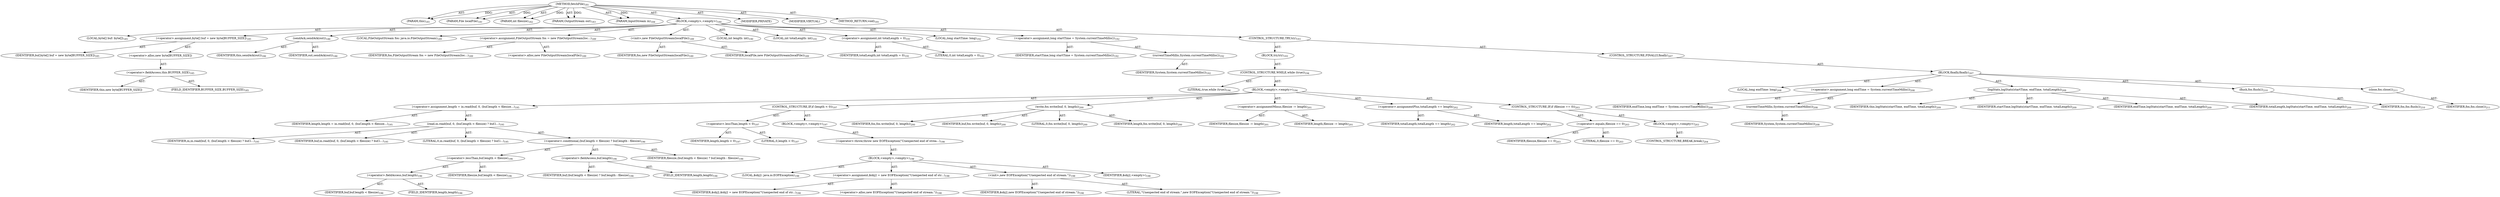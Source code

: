 digraph "fetchFile" {  
"111669149701" [label = <(METHOD,fetchFile)<SUB>181</SUB>> ]
"115964116995" [label = <(PARAM,this)<SUB>181</SUB>> ]
"115964117011" [label = <(PARAM,File localFile)<SUB>181</SUB>> ]
"115964117012" [label = <(PARAM,int filesize)<SUB>182</SUB>> ]
"115964117013" [label = <(PARAM,OutputStream out)<SUB>183</SUB>> ]
"115964117014" [label = <(PARAM,InputStream in)<SUB>184</SUB>> ]
"25769803799" [label = <(BLOCK,&lt;empty&gt;,&lt;empty&gt;)<SUB>184</SUB>> ]
"94489280531" [label = <(LOCAL,byte[] buf: byte[])<SUB>185</SUB>> ]
"30064771175" [label = <(&lt;operator&gt;.assignment,byte[] buf = new byte[BUFFER_SIZE])<SUB>185</SUB>> ]
"68719476853" [label = <(IDENTIFIER,buf,byte[] buf = new byte[BUFFER_SIZE])<SUB>185</SUB>> ]
"30064771176" [label = <(&lt;operator&gt;.alloc,new byte[BUFFER_SIZE])> ]
"30064771177" [label = <(&lt;operator&gt;.fieldAccess,this.BUFFER_SIZE)<SUB>185</SUB>> ]
"68719476854" [label = <(IDENTIFIER,this,new byte[BUFFER_SIZE])> ]
"55834574858" [label = <(FIELD_IDENTIFIER,BUFFER_SIZE,BUFFER_SIZE)<SUB>185</SUB>> ]
"30064771178" [label = <(sendAck,sendAck(out))<SUB>186</SUB>> ]
"68719476748" [label = <(IDENTIFIER,this,sendAck(out))<SUB>186</SUB>> ]
"68719476855" [label = <(IDENTIFIER,out,sendAck(out))<SUB>186</SUB>> ]
"94489280532" [label = <(LOCAL,FileOutputStream fos: java.io.FileOutputStream)<SUB>189</SUB>> ]
"30064771179" [label = <(&lt;operator&gt;.assignment,FileOutputStream fos = new FileOutputStream(loc...)<SUB>189</SUB>> ]
"68719476856" [label = <(IDENTIFIER,fos,FileOutputStream fos = new FileOutputStream(loc...)<SUB>189</SUB>> ]
"30064771180" [label = <(&lt;operator&gt;.alloc,new FileOutputStream(localFile))<SUB>189</SUB>> ]
"30064771181" [label = <(&lt;init&gt;,new FileOutputStream(localFile))<SUB>189</SUB>> ]
"68719476857" [label = <(IDENTIFIER,fos,new FileOutputStream(localFile))<SUB>189</SUB>> ]
"68719476858" [label = <(IDENTIFIER,localFile,new FileOutputStream(localFile))<SUB>189</SUB>> ]
"94489280533" [label = <(LOCAL,int length: int)<SUB>190</SUB>> ]
"94489280534" [label = <(LOCAL,int totalLength: int)<SUB>191</SUB>> ]
"30064771182" [label = <(&lt;operator&gt;.assignment,int totalLength = 0)<SUB>191</SUB>> ]
"68719476859" [label = <(IDENTIFIER,totalLength,int totalLength = 0)<SUB>191</SUB>> ]
"90194313241" [label = <(LITERAL,0,int totalLength = 0)<SUB>191</SUB>> ]
"94489280535" [label = <(LOCAL,long startTime: long)<SUB>192</SUB>> ]
"30064771183" [label = <(&lt;operator&gt;.assignment,long startTime = System.currentTimeMillis())<SUB>192</SUB>> ]
"68719476860" [label = <(IDENTIFIER,startTime,long startTime = System.currentTimeMillis())<SUB>192</SUB>> ]
"30064771184" [label = <(currentTimeMillis,System.currentTimeMillis())<SUB>192</SUB>> ]
"68719476861" [label = <(IDENTIFIER,System,System.currentTimeMillis())<SUB>192</SUB>> ]
"47244640273" [label = <(CONTROL_STRUCTURE,TRY,try)<SUB>193</SUB>> ]
"25769803800" [label = <(BLOCK,try,try)<SUB>193</SUB>> ]
"47244640274" [label = <(CONTROL_STRUCTURE,WHILE,while (true))<SUB>194</SUB>> ]
"90194313242" [label = <(LITERAL,true,while (true))<SUB>194</SUB>> ]
"25769803801" [label = <(BLOCK,&lt;empty&gt;,&lt;empty&gt;)<SUB>194</SUB>> ]
"30064771185" [label = <(&lt;operator&gt;.assignment,length = in.read(buf, 0, (buf.length &lt; filesize...)<SUB>195</SUB>> ]
"68719476862" [label = <(IDENTIFIER,length,length = in.read(buf, 0, (buf.length &lt; filesize...)<SUB>195</SUB>> ]
"30064771186" [label = <(read,in.read(buf, 0, (buf.length &lt; filesize) ? buf.l...)<SUB>195</SUB>> ]
"68719476863" [label = <(IDENTIFIER,in,in.read(buf, 0, (buf.length &lt; filesize) ? buf.l...)<SUB>195</SUB>> ]
"68719476864" [label = <(IDENTIFIER,buf,in.read(buf, 0, (buf.length &lt; filesize) ? buf.l...)<SUB>195</SUB>> ]
"90194313243" [label = <(LITERAL,0,in.read(buf, 0, (buf.length &lt; filesize) ? buf.l...)<SUB>195</SUB>> ]
"30064771187" [label = <(&lt;operator&gt;.conditional,(buf.length &lt; filesize) ? buf.length : filesize)<SUB>196</SUB>> ]
"30064771188" [label = <(&lt;operator&gt;.lessThan,buf.length &lt; filesize)<SUB>196</SUB>> ]
"30064771189" [label = <(&lt;operator&gt;.fieldAccess,buf.length)<SUB>196</SUB>> ]
"68719476865" [label = <(IDENTIFIER,buf,buf.length &lt; filesize)<SUB>196</SUB>> ]
"55834574859" [label = <(FIELD_IDENTIFIER,length,length)<SUB>196</SUB>> ]
"68719476866" [label = <(IDENTIFIER,filesize,buf.length &lt; filesize)<SUB>196</SUB>> ]
"30064771190" [label = <(&lt;operator&gt;.fieldAccess,buf.length)<SUB>196</SUB>> ]
"68719476867" [label = <(IDENTIFIER,buf,(buf.length &lt; filesize) ? buf.length : filesize)<SUB>196</SUB>> ]
"55834574860" [label = <(FIELD_IDENTIFIER,length,length)<SUB>196</SUB>> ]
"68719476868" [label = <(IDENTIFIER,filesize,(buf.length &lt; filesize) ? buf.length : filesize)<SUB>196</SUB>> ]
"47244640275" [label = <(CONTROL_STRUCTURE,IF,if (length &lt; 0))<SUB>197</SUB>> ]
"30064771191" [label = <(&lt;operator&gt;.lessThan,length &lt; 0)<SUB>197</SUB>> ]
"68719476869" [label = <(IDENTIFIER,length,length &lt; 0)<SUB>197</SUB>> ]
"90194313244" [label = <(LITERAL,0,length &lt; 0)<SUB>197</SUB>> ]
"25769803802" [label = <(BLOCK,&lt;empty&gt;,&lt;empty&gt;)<SUB>197</SUB>> ]
"30064771192" [label = <(&lt;operator&gt;.throw,throw new EOFException(&quot;Unexpected end of strea...)<SUB>198</SUB>> ]
"25769803803" [label = <(BLOCK,&lt;empty&gt;,&lt;empty&gt;)<SUB>198</SUB>> ]
"94489280536" [label = <(LOCAL,$obj2: java.io.EOFException)<SUB>198</SUB>> ]
"30064771193" [label = <(&lt;operator&gt;.assignment,$obj2 = new EOFException(&quot;Unexpected end of str...)<SUB>198</SUB>> ]
"68719476870" [label = <(IDENTIFIER,$obj2,$obj2 = new EOFException(&quot;Unexpected end of str...)<SUB>198</SUB>> ]
"30064771194" [label = <(&lt;operator&gt;.alloc,new EOFException(&quot;Unexpected end of stream.&quot;))<SUB>198</SUB>> ]
"30064771195" [label = <(&lt;init&gt;,new EOFException(&quot;Unexpected end of stream.&quot;))<SUB>198</SUB>> ]
"68719476871" [label = <(IDENTIFIER,$obj2,new EOFException(&quot;Unexpected end of stream.&quot;))<SUB>198</SUB>> ]
"90194313245" [label = <(LITERAL,&quot;Unexpected end of stream.&quot;,new EOFException(&quot;Unexpected end of stream.&quot;))<SUB>198</SUB>> ]
"68719476872" [label = <(IDENTIFIER,$obj2,&lt;empty&gt;)<SUB>198</SUB>> ]
"30064771196" [label = <(write,fos.write(buf, 0, length))<SUB>200</SUB>> ]
"68719476873" [label = <(IDENTIFIER,fos,fos.write(buf, 0, length))<SUB>200</SUB>> ]
"68719476874" [label = <(IDENTIFIER,buf,fos.write(buf, 0, length))<SUB>200</SUB>> ]
"90194313246" [label = <(LITERAL,0,fos.write(buf, 0, length))<SUB>200</SUB>> ]
"68719476875" [label = <(IDENTIFIER,length,fos.write(buf, 0, length))<SUB>200</SUB>> ]
"30064771197" [label = <(&lt;operator&gt;.assignmentMinus,filesize -= length)<SUB>201</SUB>> ]
"68719476876" [label = <(IDENTIFIER,filesize,filesize -= length)<SUB>201</SUB>> ]
"68719476877" [label = <(IDENTIFIER,length,filesize -= length)<SUB>201</SUB>> ]
"30064771198" [label = <(&lt;operator&gt;.assignmentPlus,totalLength += length)<SUB>202</SUB>> ]
"68719476878" [label = <(IDENTIFIER,totalLength,totalLength += length)<SUB>202</SUB>> ]
"68719476879" [label = <(IDENTIFIER,length,totalLength += length)<SUB>202</SUB>> ]
"47244640276" [label = <(CONTROL_STRUCTURE,IF,if (filesize == 0))<SUB>203</SUB>> ]
"30064771199" [label = <(&lt;operator&gt;.equals,filesize == 0)<SUB>203</SUB>> ]
"68719476880" [label = <(IDENTIFIER,filesize,filesize == 0)<SUB>203</SUB>> ]
"90194313247" [label = <(LITERAL,0,filesize == 0)<SUB>203</SUB>> ]
"25769803804" [label = <(BLOCK,&lt;empty&gt;,&lt;empty&gt;)<SUB>203</SUB>> ]
"47244640277" [label = <(CONTROL_STRUCTURE,BREAK,break;)<SUB>204</SUB>> ]
"47244640278" [label = <(CONTROL_STRUCTURE,FINALLY,finally)<SUB>207</SUB>> ]
"25769803805" [label = <(BLOCK,finally,finally)<SUB>207</SUB>> ]
"94489280537" [label = <(LOCAL,long endTime: long)<SUB>208</SUB>> ]
"30064771200" [label = <(&lt;operator&gt;.assignment,long endTime = System.currentTimeMillis())<SUB>208</SUB>> ]
"68719476881" [label = <(IDENTIFIER,endTime,long endTime = System.currentTimeMillis())<SUB>208</SUB>> ]
"30064771201" [label = <(currentTimeMillis,System.currentTimeMillis())<SUB>208</SUB>> ]
"68719476882" [label = <(IDENTIFIER,System,System.currentTimeMillis())<SUB>208</SUB>> ]
"30064771202" [label = <(logStats,logStats(startTime, endTime, totalLength))<SUB>209</SUB>> ]
"68719476749" [label = <(IDENTIFIER,this,logStats(startTime, endTime, totalLength))<SUB>209</SUB>> ]
"68719476883" [label = <(IDENTIFIER,startTime,logStats(startTime, endTime, totalLength))<SUB>209</SUB>> ]
"68719476884" [label = <(IDENTIFIER,endTime,logStats(startTime, endTime, totalLength))<SUB>209</SUB>> ]
"68719476885" [label = <(IDENTIFIER,totalLength,logStats(startTime, endTime, totalLength))<SUB>209</SUB>> ]
"30064771203" [label = <(flush,fos.flush())<SUB>210</SUB>> ]
"68719476886" [label = <(IDENTIFIER,fos,fos.flush())<SUB>210</SUB>> ]
"30064771204" [label = <(close,fos.close())<SUB>211</SUB>> ]
"68719476887" [label = <(IDENTIFIER,fos,fos.close())<SUB>211</SUB>> ]
"133143986191" [label = <(MODIFIER,PRIVATE)> ]
"133143986192" [label = <(MODIFIER,VIRTUAL)> ]
"128849018885" [label = <(METHOD_RETURN,void)<SUB>181</SUB>> ]
  "111669149701" -> "115964116995"  [ label = "AST: "] 
  "111669149701" -> "115964117011"  [ label = "AST: "] 
  "111669149701" -> "115964117012"  [ label = "AST: "] 
  "111669149701" -> "115964117013"  [ label = "AST: "] 
  "111669149701" -> "115964117014"  [ label = "AST: "] 
  "111669149701" -> "25769803799"  [ label = "AST: "] 
  "111669149701" -> "133143986191"  [ label = "AST: "] 
  "111669149701" -> "133143986192"  [ label = "AST: "] 
  "111669149701" -> "128849018885"  [ label = "AST: "] 
  "25769803799" -> "94489280531"  [ label = "AST: "] 
  "25769803799" -> "30064771175"  [ label = "AST: "] 
  "25769803799" -> "30064771178"  [ label = "AST: "] 
  "25769803799" -> "94489280532"  [ label = "AST: "] 
  "25769803799" -> "30064771179"  [ label = "AST: "] 
  "25769803799" -> "30064771181"  [ label = "AST: "] 
  "25769803799" -> "94489280533"  [ label = "AST: "] 
  "25769803799" -> "94489280534"  [ label = "AST: "] 
  "25769803799" -> "30064771182"  [ label = "AST: "] 
  "25769803799" -> "94489280535"  [ label = "AST: "] 
  "25769803799" -> "30064771183"  [ label = "AST: "] 
  "25769803799" -> "47244640273"  [ label = "AST: "] 
  "30064771175" -> "68719476853"  [ label = "AST: "] 
  "30064771175" -> "30064771176"  [ label = "AST: "] 
  "30064771176" -> "30064771177"  [ label = "AST: "] 
  "30064771177" -> "68719476854"  [ label = "AST: "] 
  "30064771177" -> "55834574858"  [ label = "AST: "] 
  "30064771178" -> "68719476748"  [ label = "AST: "] 
  "30064771178" -> "68719476855"  [ label = "AST: "] 
  "30064771179" -> "68719476856"  [ label = "AST: "] 
  "30064771179" -> "30064771180"  [ label = "AST: "] 
  "30064771181" -> "68719476857"  [ label = "AST: "] 
  "30064771181" -> "68719476858"  [ label = "AST: "] 
  "30064771182" -> "68719476859"  [ label = "AST: "] 
  "30064771182" -> "90194313241"  [ label = "AST: "] 
  "30064771183" -> "68719476860"  [ label = "AST: "] 
  "30064771183" -> "30064771184"  [ label = "AST: "] 
  "30064771184" -> "68719476861"  [ label = "AST: "] 
  "47244640273" -> "25769803800"  [ label = "AST: "] 
  "47244640273" -> "47244640278"  [ label = "AST: "] 
  "25769803800" -> "47244640274"  [ label = "AST: "] 
  "47244640274" -> "90194313242"  [ label = "AST: "] 
  "47244640274" -> "25769803801"  [ label = "AST: "] 
  "25769803801" -> "30064771185"  [ label = "AST: "] 
  "25769803801" -> "47244640275"  [ label = "AST: "] 
  "25769803801" -> "30064771196"  [ label = "AST: "] 
  "25769803801" -> "30064771197"  [ label = "AST: "] 
  "25769803801" -> "30064771198"  [ label = "AST: "] 
  "25769803801" -> "47244640276"  [ label = "AST: "] 
  "30064771185" -> "68719476862"  [ label = "AST: "] 
  "30064771185" -> "30064771186"  [ label = "AST: "] 
  "30064771186" -> "68719476863"  [ label = "AST: "] 
  "30064771186" -> "68719476864"  [ label = "AST: "] 
  "30064771186" -> "90194313243"  [ label = "AST: "] 
  "30064771186" -> "30064771187"  [ label = "AST: "] 
  "30064771187" -> "30064771188"  [ label = "AST: "] 
  "30064771187" -> "30064771190"  [ label = "AST: "] 
  "30064771187" -> "68719476868"  [ label = "AST: "] 
  "30064771188" -> "30064771189"  [ label = "AST: "] 
  "30064771188" -> "68719476866"  [ label = "AST: "] 
  "30064771189" -> "68719476865"  [ label = "AST: "] 
  "30064771189" -> "55834574859"  [ label = "AST: "] 
  "30064771190" -> "68719476867"  [ label = "AST: "] 
  "30064771190" -> "55834574860"  [ label = "AST: "] 
  "47244640275" -> "30064771191"  [ label = "AST: "] 
  "47244640275" -> "25769803802"  [ label = "AST: "] 
  "30064771191" -> "68719476869"  [ label = "AST: "] 
  "30064771191" -> "90194313244"  [ label = "AST: "] 
  "25769803802" -> "30064771192"  [ label = "AST: "] 
  "30064771192" -> "25769803803"  [ label = "AST: "] 
  "25769803803" -> "94489280536"  [ label = "AST: "] 
  "25769803803" -> "30064771193"  [ label = "AST: "] 
  "25769803803" -> "30064771195"  [ label = "AST: "] 
  "25769803803" -> "68719476872"  [ label = "AST: "] 
  "30064771193" -> "68719476870"  [ label = "AST: "] 
  "30064771193" -> "30064771194"  [ label = "AST: "] 
  "30064771195" -> "68719476871"  [ label = "AST: "] 
  "30064771195" -> "90194313245"  [ label = "AST: "] 
  "30064771196" -> "68719476873"  [ label = "AST: "] 
  "30064771196" -> "68719476874"  [ label = "AST: "] 
  "30064771196" -> "90194313246"  [ label = "AST: "] 
  "30064771196" -> "68719476875"  [ label = "AST: "] 
  "30064771197" -> "68719476876"  [ label = "AST: "] 
  "30064771197" -> "68719476877"  [ label = "AST: "] 
  "30064771198" -> "68719476878"  [ label = "AST: "] 
  "30064771198" -> "68719476879"  [ label = "AST: "] 
  "47244640276" -> "30064771199"  [ label = "AST: "] 
  "47244640276" -> "25769803804"  [ label = "AST: "] 
  "30064771199" -> "68719476880"  [ label = "AST: "] 
  "30064771199" -> "90194313247"  [ label = "AST: "] 
  "25769803804" -> "47244640277"  [ label = "AST: "] 
  "47244640278" -> "25769803805"  [ label = "AST: "] 
  "25769803805" -> "94489280537"  [ label = "AST: "] 
  "25769803805" -> "30064771200"  [ label = "AST: "] 
  "25769803805" -> "30064771202"  [ label = "AST: "] 
  "25769803805" -> "30064771203"  [ label = "AST: "] 
  "25769803805" -> "30064771204"  [ label = "AST: "] 
  "30064771200" -> "68719476881"  [ label = "AST: "] 
  "30064771200" -> "30064771201"  [ label = "AST: "] 
  "30064771201" -> "68719476882"  [ label = "AST: "] 
  "30064771202" -> "68719476749"  [ label = "AST: "] 
  "30064771202" -> "68719476883"  [ label = "AST: "] 
  "30064771202" -> "68719476884"  [ label = "AST: "] 
  "30064771202" -> "68719476885"  [ label = "AST: "] 
  "30064771203" -> "68719476886"  [ label = "AST: "] 
  "30064771204" -> "68719476887"  [ label = "AST: "] 
  "111669149701" -> "115964116995"  [ label = "DDG: "] 
  "111669149701" -> "115964117011"  [ label = "DDG: "] 
  "111669149701" -> "115964117012"  [ label = "DDG: "] 
  "111669149701" -> "115964117013"  [ label = "DDG: "] 
  "111669149701" -> "115964117014"  [ label = "DDG: "] 
}
